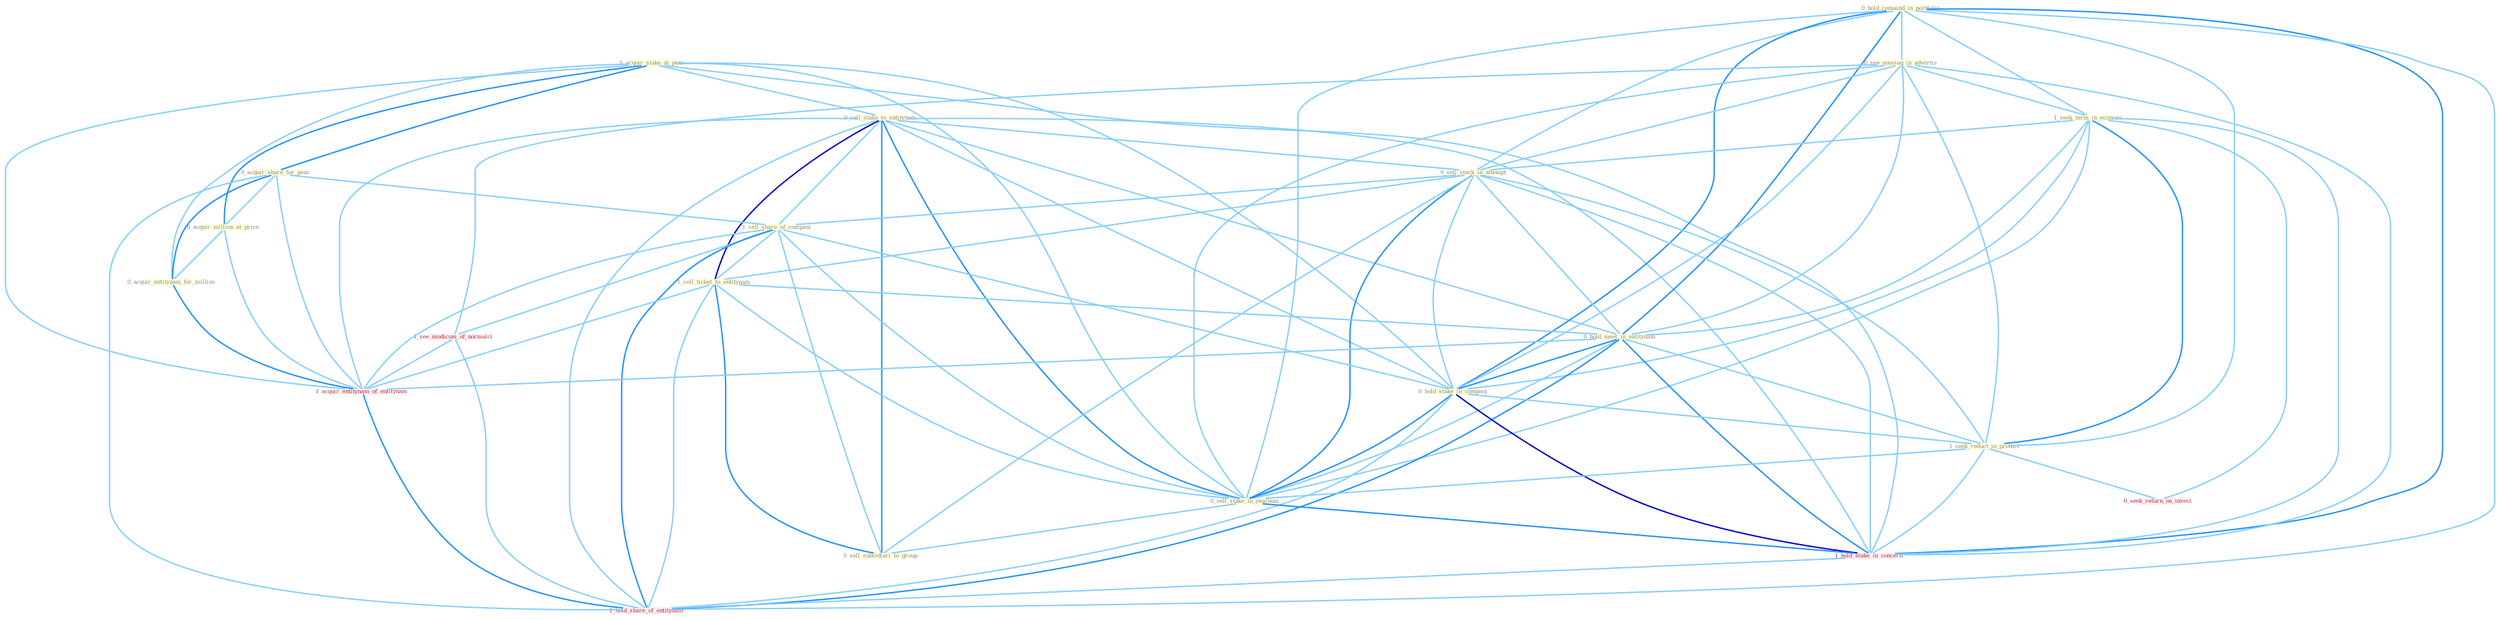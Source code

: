 Graph G{ 
    node
    [shape=polygon,style=filled,width=.5,height=.06,color="#BDFCC9",fixedsize=true,fontsize=4,
    fontcolor="#2f4f4f"];
    {node
    [color="#ffffe0", fontcolor="#8b7d6b"] "0_acquir_stake_at_penc " "0_sell_stake_to_entitynam " "0_hold_remaind_in_portfolio " "0_acquir_share_for_penc " "0_see_messag_in_advertis " "1_seek_term_in_economi " "0_sell_stock_in_attempt " "1_sell_share_of_compani " "1_sell_ticket_to_entitynam " "0_hold_meet_in_entitynam " "0_hold_stake_in_compani " "1_seek_reduct_in_protect " "0_sell_stake_in_yearnum " "0_acquir_million_at_price " "0_acquir_entitynam_for_million " "0_sell_subsidiari_to_group "}
{node [color="#fff0f5", fontcolor="#b22222"] "1_hold_stake_in_concern " "0_seek_return_on_invest " "1_see_modicum_of_normalci " "1_acquir_entitynam_of_entitynam " "1_hold_share_of_entitynam "}
edge [color="#B0E2FF"];

	"0_acquir_stake_at_penc " -- "0_sell_stake_to_entitynam " [w="1", color="#87cefa" ];
	"0_acquir_stake_at_penc " -- "0_acquir_share_for_penc " [w="2", color="#1e90ff" , len=0.8];
	"0_acquir_stake_at_penc " -- "0_hold_stake_in_compani " [w="1", color="#87cefa" ];
	"0_acquir_stake_at_penc " -- "0_sell_stake_in_yearnum " [w="1", color="#87cefa" ];
	"0_acquir_stake_at_penc " -- "0_acquir_million_at_price " [w="2", color="#1e90ff" , len=0.8];
	"0_acquir_stake_at_penc " -- "0_acquir_entitynam_for_million " [w="1", color="#87cefa" ];
	"0_acquir_stake_at_penc " -- "1_hold_stake_in_concern " [w="1", color="#87cefa" ];
	"0_acquir_stake_at_penc " -- "1_acquir_entitynam_of_entitynam " [w="1", color="#87cefa" ];
	"0_sell_stake_to_entitynam " -- "0_sell_stock_in_attempt " [w="1", color="#87cefa" ];
	"0_sell_stake_to_entitynam " -- "1_sell_share_of_compani " [w="1", color="#87cefa" ];
	"0_sell_stake_to_entitynam " -- "1_sell_ticket_to_entitynam " [w="3", color="#0000cd" , len=0.6];
	"0_sell_stake_to_entitynam " -- "0_hold_meet_in_entitynam " [w="1", color="#87cefa" ];
	"0_sell_stake_to_entitynam " -- "0_hold_stake_in_compani " [w="1", color="#87cefa" ];
	"0_sell_stake_to_entitynam " -- "0_sell_stake_in_yearnum " [w="2", color="#1e90ff" , len=0.8];
	"0_sell_stake_to_entitynam " -- "0_sell_subsidiari_to_group " [w="2", color="#1e90ff" , len=0.8];
	"0_sell_stake_to_entitynam " -- "1_hold_stake_in_concern " [w="1", color="#87cefa" ];
	"0_sell_stake_to_entitynam " -- "1_acquir_entitynam_of_entitynam " [w="1", color="#87cefa" ];
	"0_sell_stake_to_entitynam " -- "1_hold_share_of_entitynam " [w="1", color="#87cefa" ];
	"0_hold_remaind_in_portfolio " -- "0_see_messag_in_advertis " [w="1", color="#87cefa" ];
	"0_hold_remaind_in_portfolio " -- "1_seek_term_in_economi " [w="1", color="#87cefa" ];
	"0_hold_remaind_in_portfolio " -- "0_sell_stock_in_attempt " [w="1", color="#87cefa" ];
	"0_hold_remaind_in_portfolio " -- "0_hold_meet_in_entitynam " [w="2", color="#1e90ff" , len=0.8];
	"0_hold_remaind_in_portfolio " -- "0_hold_stake_in_compani " [w="2", color="#1e90ff" , len=0.8];
	"0_hold_remaind_in_portfolio " -- "1_seek_reduct_in_protect " [w="1", color="#87cefa" ];
	"0_hold_remaind_in_portfolio " -- "0_sell_stake_in_yearnum " [w="1", color="#87cefa" ];
	"0_hold_remaind_in_portfolio " -- "1_hold_stake_in_concern " [w="2", color="#1e90ff" , len=0.8];
	"0_hold_remaind_in_portfolio " -- "1_hold_share_of_entitynam " [w="1", color="#87cefa" ];
	"0_acquir_share_for_penc " -- "1_sell_share_of_compani " [w="1", color="#87cefa" ];
	"0_acquir_share_for_penc " -- "0_acquir_million_at_price " [w="1", color="#87cefa" ];
	"0_acquir_share_for_penc " -- "0_acquir_entitynam_for_million " [w="2", color="#1e90ff" , len=0.8];
	"0_acquir_share_for_penc " -- "1_acquir_entitynam_of_entitynam " [w="1", color="#87cefa" ];
	"0_acquir_share_for_penc " -- "1_hold_share_of_entitynam " [w="1", color="#87cefa" ];
	"0_see_messag_in_advertis " -- "1_seek_term_in_economi " [w="1", color="#87cefa" ];
	"0_see_messag_in_advertis " -- "0_sell_stock_in_attempt " [w="1", color="#87cefa" ];
	"0_see_messag_in_advertis " -- "0_hold_meet_in_entitynam " [w="1", color="#87cefa" ];
	"0_see_messag_in_advertis " -- "0_hold_stake_in_compani " [w="1", color="#87cefa" ];
	"0_see_messag_in_advertis " -- "1_seek_reduct_in_protect " [w="1", color="#87cefa" ];
	"0_see_messag_in_advertis " -- "0_sell_stake_in_yearnum " [w="1", color="#87cefa" ];
	"0_see_messag_in_advertis " -- "1_hold_stake_in_concern " [w="1", color="#87cefa" ];
	"0_see_messag_in_advertis " -- "1_see_modicum_of_normalci " [w="1", color="#87cefa" ];
	"1_seek_term_in_economi " -- "0_sell_stock_in_attempt " [w="1", color="#87cefa" ];
	"1_seek_term_in_economi " -- "0_hold_meet_in_entitynam " [w="1", color="#87cefa" ];
	"1_seek_term_in_economi " -- "0_hold_stake_in_compani " [w="1", color="#87cefa" ];
	"1_seek_term_in_economi " -- "1_seek_reduct_in_protect " [w="2", color="#1e90ff" , len=0.8];
	"1_seek_term_in_economi " -- "0_sell_stake_in_yearnum " [w="1", color="#87cefa" ];
	"1_seek_term_in_economi " -- "1_hold_stake_in_concern " [w="1", color="#87cefa" ];
	"1_seek_term_in_economi " -- "0_seek_return_on_invest " [w="1", color="#87cefa" ];
	"0_sell_stock_in_attempt " -- "1_sell_share_of_compani " [w="1", color="#87cefa" ];
	"0_sell_stock_in_attempt " -- "1_sell_ticket_to_entitynam " [w="1", color="#87cefa" ];
	"0_sell_stock_in_attempt " -- "0_hold_meet_in_entitynam " [w="1", color="#87cefa" ];
	"0_sell_stock_in_attempt " -- "0_hold_stake_in_compani " [w="1", color="#87cefa" ];
	"0_sell_stock_in_attempt " -- "1_seek_reduct_in_protect " [w="1", color="#87cefa" ];
	"0_sell_stock_in_attempt " -- "0_sell_stake_in_yearnum " [w="2", color="#1e90ff" , len=0.8];
	"0_sell_stock_in_attempt " -- "0_sell_subsidiari_to_group " [w="1", color="#87cefa" ];
	"0_sell_stock_in_attempt " -- "1_hold_stake_in_concern " [w="1", color="#87cefa" ];
	"1_sell_share_of_compani " -- "1_sell_ticket_to_entitynam " [w="1", color="#87cefa" ];
	"1_sell_share_of_compani " -- "0_hold_stake_in_compani " [w="1", color="#87cefa" ];
	"1_sell_share_of_compani " -- "0_sell_stake_in_yearnum " [w="1", color="#87cefa" ];
	"1_sell_share_of_compani " -- "0_sell_subsidiari_to_group " [w="1", color="#87cefa" ];
	"1_sell_share_of_compani " -- "1_see_modicum_of_normalci " [w="1", color="#87cefa" ];
	"1_sell_share_of_compani " -- "1_acquir_entitynam_of_entitynam " [w="1", color="#87cefa" ];
	"1_sell_share_of_compani " -- "1_hold_share_of_entitynam " [w="2", color="#1e90ff" , len=0.8];
	"1_sell_ticket_to_entitynam " -- "0_hold_meet_in_entitynam " [w="1", color="#87cefa" ];
	"1_sell_ticket_to_entitynam " -- "0_sell_stake_in_yearnum " [w="1", color="#87cefa" ];
	"1_sell_ticket_to_entitynam " -- "0_sell_subsidiari_to_group " [w="2", color="#1e90ff" , len=0.8];
	"1_sell_ticket_to_entitynam " -- "1_acquir_entitynam_of_entitynam " [w="1", color="#87cefa" ];
	"1_sell_ticket_to_entitynam " -- "1_hold_share_of_entitynam " [w="1", color="#87cefa" ];
	"0_hold_meet_in_entitynam " -- "0_hold_stake_in_compani " [w="2", color="#1e90ff" , len=0.8];
	"0_hold_meet_in_entitynam " -- "1_seek_reduct_in_protect " [w="1", color="#87cefa" ];
	"0_hold_meet_in_entitynam " -- "0_sell_stake_in_yearnum " [w="1", color="#87cefa" ];
	"0_hold_meet_in_entitynam " -- "1_hold_stake_in_concern " [w="2", color="#1e90ff" , len=0.8];
	"0_hold_meet_in_entitynam " -- "1_acquir_entitynam_of_entitynam " [w="1", color="#87cefa" ];
	"0_hold_meet_in_entitynam " -- "1_hold_share_of_entitynam " [w="2", color="#1e90ff" , len=0.8];
	"0_hold_stake_in_compani " -- "1_seek_reduct_in_protect " [w="1", color="#87cefa" ];
	"0_hold_stake_in_compani " -- "0_sell_stake_in_yearnum " [w="2", color="#1e90ff" , len=0.8];
	"0_hold_stake_in_compani " -- "1_hold_stake_in_concern " [w="3", color="#0000cd" , len=0.6];
	"0_hold_stake_in_compani " -- "1_hold_share_of_entitynam " [w="1", color="#87cefa" ];
	"1_seek_reduct_in_protect " -- "0_sell_stake_in_yearnum " [w="1", color="#87cefa" ];
	"1_seek_reduct_in_protect " -- "1_hold_stake_in_concern " [w="1", color="#87cefa" ];
	"1_seek_reduct_in_protect " -- "0_seek_return_on_invest " [w="1", color="#87cefa" ];
	"0_sell_stake_in_yearnum " -- "0_sell_subsidiari_to_group " [w="1", color="#87cefa" ];
	"0_sell_stake_in_yearnum " -- "1_hold_stake_in_concern " [w="2", color="#1e90ff" , len=0.8];
	"0_acquir_million_at_price " -- "0_acquir_entitynam_for_million " [w="1", color="#87cefa" ];
	"0_acquir_million_at_price " -- "1_acquir_entitynam_of_entitynam " [w="1", color="#87cefa" ];
	"0_acquir_entitynam_for_million " -- "1_acquir_entitynam_of_entitynam " [w="2", color="#1e90ff" , len=0.8];
	"1_hold_stake_in_concern " -- "1_hold_share_of_entitynam " [w="1", color="#87cefa" ];
	"1_see_modicum_of_normalci " -- "1_acquir_entitynam_of_entitynam " [w="1", color="#87cefa" ];
	"1_see_modicum_of_normalci " -- "1_hold_share_of_entitynam " [w="1", color="#87cefa" ];
	"1_acquir_entitynam_of_entitynam " -- "1_hold_share_of_entitynam " [w="2", color="#1e90ff" , len=0.8];
}